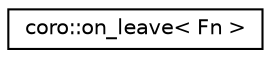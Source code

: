 digraph "Graphical Class Hierarchy"
{
 // LATEX_PDF_SIZE
  edge [fontname="Helvetica",fontsize="10",labelfontname="Helvetica",labelfontsize="10"];
  node [fontname="Helvetica",fontsize="10",shape=record];
  rankdir="LR";
  Node0 [label="coro::on_leave\< Fn \>",height=0.2,width=0.4,color="black", fillcolor="white", style="filled",URL="$classcoro_1_1on__leave.html",tooltip="Defines function, which is called when function is exited."];
}
